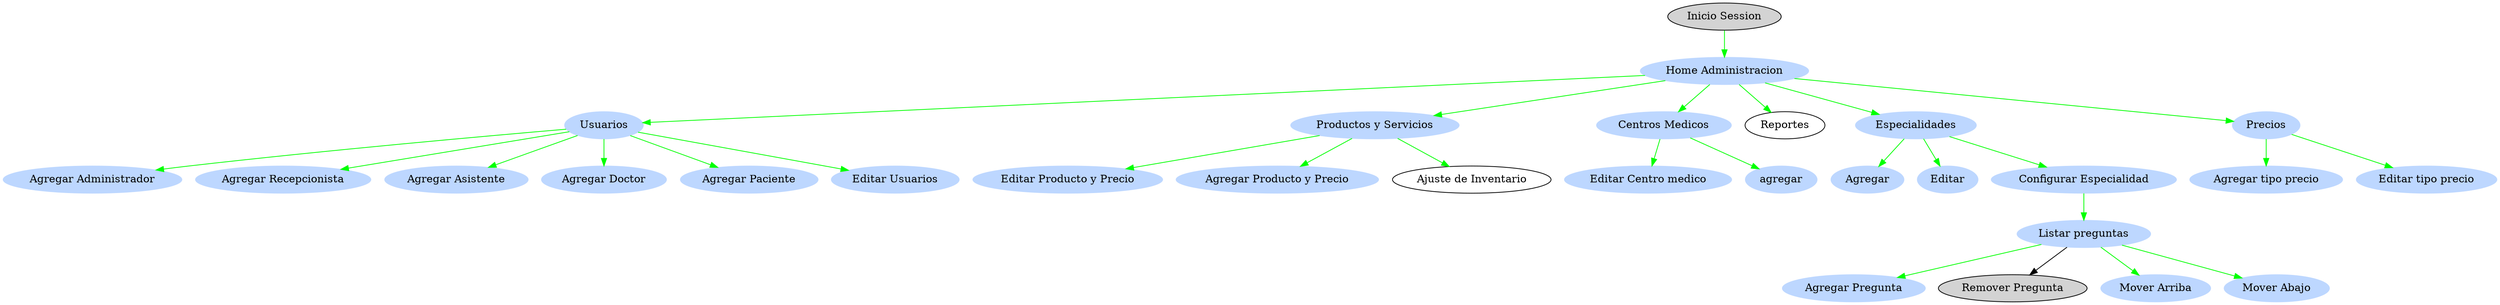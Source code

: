 digraph G {

  inicio_session_administrador[label="Inicio Session" style="filled"]
  inicio_session_administrador->home_administracion[color="green"]
  
  home_administracion[label="Home Administracion" color="0.603 0.258 1.000" style=filled]
  home_administracion -> usuarios [color="green"]
  //agregar_usuario
  productos_y_servicios [label="Productos y Servicios" color="0.603 0.258 1.000" style=filled]
  home_administracion -> productos_y_servicios[color="green"]
  home_administracion -> centros_medicos[color="green"]
  home_administracion -> "Reportes" [color="green"]
  home_administracion -> Especialidades[color="green"]


  Especialidades[label="Especialidades" color="0.603 0.258 1.000" style=filled]
  agregar_especialidad[label="Agregar" color="0.603 0.258 1.000" style=filled]
  Especialidades -> agregar_especialidad[color="green"]

  editar_especialidad[label="Editar" color="0.603 0.258 1.000" style=filled]
  Especialidades -> editar_especialidad[color="green"]
  Especialidades -> configurar_especialidad[color="green"]
  configurar_especialidad[label="Configurar Especialidad" color="0.603 0.258 1.000" style=filled]
  listar_preguntas [label="Listar preguntas" color="0.603 0.258 1.000" style=filled]
  agregar_pregunta[label="Agregar Pregunta" color="0.603 0.258 1.000" style=filled]
  remover_pregunta[label="Remover Pregunta"  style=filled]
  mover_arriba[label="Mover Arriba" color="0.603 0.258 1.000" style=filled]
  mover_abajo[label="Mover Abajo" color="0.603 0.258 1.000" style=filled]
  configurar_especialidad -> listar_preguntas[color="green"]
  listar_preguntas -> agregar_pregunta [color="green"]

  listar_preguntas-> remover_pregunta
listar_preguntas-> mover_arriba[color="green"]
listar_preguntas-> mover_abajo[color="green"]

  usuarios[label="Usuarios" color="0.603 0.258 1.000" style=filled]

  usuarios->agregar_usuario_administrador[color="green"]
  usuarios->agregar_usuario_recepcion[color="green"]
  usuarios->agregar_usuario_asistente[color="green"]
  usuarios->agregar_usuario_doctor[color="green"]
  usuarios->agregar_usuario_paciente[color="green"]

  editar_usuario[label="Editar Usuarios" color="0.603 0.258 1.000" style=filled]
  usuarios->editar_usuario [color="green"]

  agregar_usuario_administrador[label="Agregar Administrador" color="0.603 0.258 1.000" style=filled]
  agregar_usuario_recepcion[label="Agregar Recepcionista" color="0.603 0.258 1.000" style=filled]
  agregar_usuario_doctor[label="Agregar Doctor" color="0.603 0.258 1.000" style=filled]
  agregar_usuario_asistente[label="Agregar Asistente" color="0.603 0.258 1.000" style=filled]
  agregar_usuario_paciente[label="Agregar Paciente" color="0.603 0.258 1.000" style=filled]
  
//agregar_usuario[label="agregar usuario"]
  //agregar_usuario -> agregar_usuario_administrador
  //agregar_usuario -> agregar_usuario_recepcion
  //agregar_usuario -> agregar_usuario_asistente
    //agregar_usuario -> agregar_usuario_paciente

  centros_medicos [label="Centros Medicos" color="0.603 0.258 1.000" style=filled]
  editar_centro_medico[label="Editar Centro medico" color="0.603 0.258 1.000" style=filled]
  centros_medicos -> editar_centro_medico[color="green"]
  agregar_centro_medico[label="agregar" color="0.603 0.258 1.000" style="filled"]
  centros_medicos -> agregar_centro_medico[color="green"]
  
  ////////////////////////PRODUCTOS Y SERVICIOS /////////////////////////
  editar_producto_y_precio[label="Editar Producto y Precio" color="0.603 0.258 1.000" style=filled]
  agregar_producto_y_precio[label="Agregar Producto y Precio" color="0.603 0.258 1.000" style=filled]

  productos_y_servicios -> editar_producto_y_precio[color="green"]
  productos_y_servicios -> agregar_producto_y_precio[color="green"]
  productos_y_servicios -> "Ajuste de Inventario"[color="green"]
  Precios [label="Precios" color="0.603 0.258 1.000" style=filled]
  agregar_tipo_precio [label="Agregar tipo precio" color="0.603 0.258 1.000" style=filled]
  editar_tipo_precio [label="Editar tipo precio" color="0.603 0.258 1.000" style=filled]
  Precios -> agregar_tipo_precio [color="green"]
  Precios -> editar_tipo_precio [color="green"]
  home_administracion -> Precios [color="green"]

 // lista_doctores [label="lista doctores"];
}